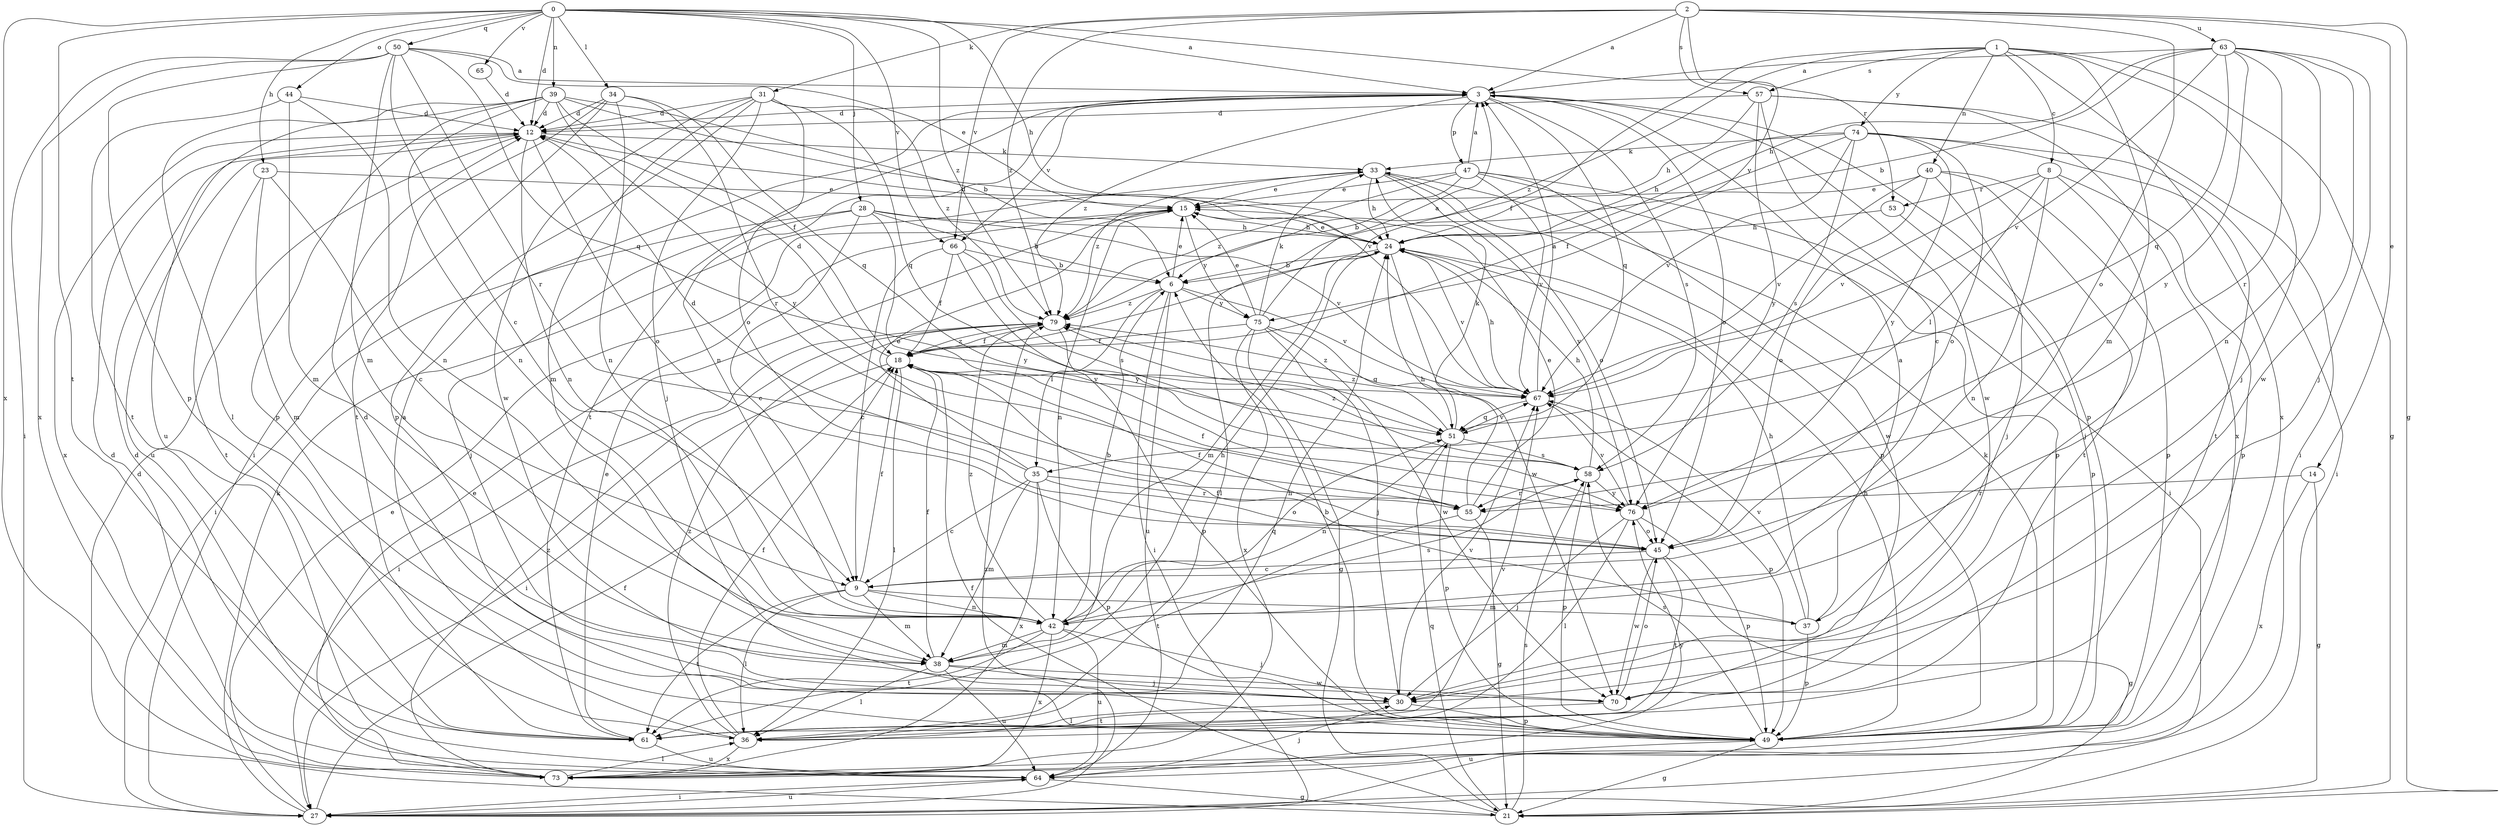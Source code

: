 strict digraph  {
0;
1;
2;
3;
6;
8;
9;
12;
14;
15;
18;
21;
23;
24;
27;
28;
30;
31;
33;
34;
35;
36;
37;
38;
39;
40;
42;
44;
45;
47;
49;
50;
51;
53;
55;
57;
58;
61;
63;
64;
65;
66;
67;
70;
73;
74;
75;
76;
79;
0 -> 3  [label=a];
0 -> 12  [label=d];
0 -> 23  [label=h];
0 -> 24  [label=h];
0 -> 28  [label=j];
0 -> 34  [label=l];
0 -> 39  [label=n];
0 -> 44  [label=o];
0 -> 50  [label=q];
0 -> 53  [label=r];
0 -> 61  [label=t];
0 -> 65  [label=v];
0 -> 66  [label=v];
0 -> 73  [label=x];
0 -> 79  [label=z];
1 -> 8  [label=c];
1 -> 18  [label=f];
1 -> 21  [label=g];
1 -> 30  [label=j];
1 -> 37  [label=m];
1 -> 40  [label=n];
1 -> 57  [label=s];
1 -> 73  [label=x];
1 -> 74  [label=y];
1 -> 79  [label=z];
2 -> 3  [label=a];
2 -> 14  [label=e];
2 -> 21  [label=g];
2 -> 31  [label=k];
2 -> 45  [label=o];
2 -> 57  [label=s];
2 -> 63  [label=u];
2 -> 66  [label=v];
2 -> 75  [label=y];
2 -> 79  [label=z];
3 -> 12  [label=d];
3 -> 42  [label=n];
3 -> 45  [label=o];
3 -> 47  [label=p];
3 -> 49  [label=p];
3 -> 51  [label=q];
3 -> 58  [label=s];
3 -> 61  [label=t];
3 -> 66  [label=v];
3 -> 70  [label=w];
3 -> 79  [label=z];
6 -> 15  [label=e];
6 -> 27  [label=i];
6 -> 35  [label=l];
6 -> 64  [label=u];
6 -> 67  [label=v];
6 -> 75  [label=y];
6 -> 79  [label=z];
8 -> 30  [label=j];
8 -> 35  [label=l];
8 -> 42  [label=n];
8 -> 49  [label=p];
8 -> 53  [label=r];
8 -> 67  [label=v];
9 -> 18  [label=f];
9 -> 36  [label=l];
9 -> 37  [label=m];
9 -> 38  [label=m];
9 -> 42  [label=n];
9 -> 61  [label=t];
12 -> 33  [label=k];
12 -> 42  [label=n];
12 -> 45  [label=o];
12 -> 64  [label=u];
12 -> 73  [label=x];
14 -> 21  [label=g];
14 -> 55  [label=r];
14 -> 73  [label=x];
15 -> 24  [label=h];
15 -> 42  [label=n];
15 -> 75  [label=y];
18 -> 12  [label=d];
18 -> 27  [label=i];
18 -> 36  [label=l];
18 -> 67  [label=v];
18 -> 79  [label=z];
21 -> 12  [label=d];
21 -> 18  [label=f];
21 -> 51  [label=q];
21 -> 58  [label=s];
23 -> 9  [label=c];
23 -> 15  [label=e];
23 -> 38  [label=m];
23 -> 61  [label=t];
24 -> 6  [label=b];
24 -> 12  [label=d];
24 -> 15  [label=e];
24 -> 36  [label=l];
24 -> 38  [label=m];
24 -> 67  [label=v];
24 -> 70  [label=w];
27 -> 15  [label=e];
27 -> 18  [label=f];
27 -> 33  [label=k];
27 -> 64  [label=u];
27 -> 79  [label=z];
28 -> 6  [label=b];
28 -> 9  [label=c];
28 -> 24  [label=h];
28 -> 27  [label=i];
28 -> 30  [label=j];
28 -> 67  [label=v];
28 -> 76  [label=y];
30 -> 12  [label=d];
30 -> 36  [label=l];
30 -> 49  [label=p];
30 -> 67  [label=v];
31 -> 12  [label=d];
31 -> 30  [label=j];
31 -> 38  [label=m];
31 -> 45  [label=o];
31 -> 49  [label=p];
31 -> 51  [label=q];
31 -> 70  [label=w];
31 -> 79  [label=z];
33 -> 15  [label=e];
33 -> 24  [label=h];
33 -> 45  [label=o];
33 -> 49  [label=p];
33 -> 76  [label=y];
33 -> 79  [label=z];
34 -> 12  [label=d];
34 -> 27  [label=i];
34 -> 42  [label=n];
34 -> 51  [label=q];
34 -> 55  [label=r];
34 -> 61  [label=t];
35 -> 9  [label=c];
35 -> 12  [label=d];
35 -> 15  [label=e];
35 -> 38  [label=m];
35 -> 45  [label=o];
35 -> 49  [label=p];
35 -> 55  [label=r];
35 -> 73  [label=x];
36 -> 3  [label=a];
36 -> 18  [label=f];
36 -> 24  [label=h];
36 -> 67  [label=v];
36 -> 73  [label=x];
36 -> 79  [label=z];
37 -> 3  [label=a];
37 -> 18  [label=f];
37 -> 24  [label=h];
37 -> 49  [label=p];
37 -> 67  [label=v];
38 -> 18  [label=f];
38 -> 24  [label=h];
38 -> 30  [label=j];
38 -> 36  [label=l];
38 -> 64  [label=u];
38 -> 70  [label=w];
39 -> 6  [label=b];
39 -> 12  [label=d];
39 -> 18  [label=f];
39 -> 36  [label=l];
39 -> 42  [label=n];
39 -> 49  [label=p];
39 -> 64  [label=u];
39 -> 67  [label=v];
39 -> 76  [label=y];
40 -> 15  [label=e];
40 -> 30  [label=j];
40 -> 45  [label=o];
40 -> 49  [label=p];
40 -> 61  [label=t];
40 -> 67  [label=v];
42 -> 6  [label=b];
42 -> 30  [label=j];
42 -> 38  [label=m];
42 -> 51  [label=q];
42 -> 58  [label=s];
42 -> 61  [label=t];
42 -> 64  [label=u];
42 -> 73  [label=x];
42 -> 79  [label=z];
44 -> 12  [label=d];
44 -> 38  [label=m];
44 -> 42  [label=n];
44 -> 61  [label=t];
45 -> 9  [label=c];
45 -> 18  [label=f];
45 -> 21  [label=g];
45 -> 61  [label=t];
45 -> 70  [label=w];
47 -> 3  [label=a];
47 -> 6  [label=b];
47 -> 15  [label=e];
47 -> 27  [label=i];
47 -> 49  [label=p];
47 -> 67  [label=v];
47 -> 70  [label=w];
47 -> 79  [label=z];
49 -> 6  [label=b];
49 -> 21  [label=g];
49 -> 24  [label=h];
49 -> 33  [label=k];
49 -> 58  [label=s];
49 -> 64  [label=u];
50 -> 3  [label=a];
50 -> 9  [label=c];
50 -> 15  [label=e];
50 -> 27  [label=i];
50 -> 38  [label=m];
50 -> 49  [label=p];
50 -> 51  [label=q];
50 -> 55  [label=r];
50 -> 73  [label=x];
51 -> 33  [label=k];
51 -> 42  [label=n];
51 -> 49  [label=p];
51 -> 58  [label=s];
51 -> 67  [label=v];
51 -> 79  [label=z];
53 -> 24  [label=h];
53 -> 49  [label=p];
55 -> 15  [label=e];
55 -> 18  [label=f];
55 -> 21  [label=g];
55 -> 24  [label=h];
55 -> 61  [label=t];
57 -> 9  [label=c];
57 -> 12  [label=d];
57 -> 24  [label=h];
57 -> 27  [label=i];
57 -> 73  [label=x];
57 -> 76  [label=y];
58 -> 24  [label=h];
58 -> 49  [label=p];
58 -> 55  [label=r];
58 -> 76  [label=y];
58 -> 79  [label=z];
61 -> 15  [label=e];
61 -> 64  [label=u];
63 -> 3  [label=a];
63 -> 6  [label=b];
63 -> 24  [label=h];
63 -> 30  [label=j];
63 -> 42  [label=n];
63 -> 51  [label=q];
63 -> 55  [label=r];
63 -> 67  [label=v];
63 -> 70  [label=w];
63 -> 76  [label=y];
64 -> 12  [label=d];
64 -> 21  [label=g];
64 -> 27  [label=i];
64 -> 30  [label=j];
64 -> 76  [label=y];
65 -> 12  [label=d];
66 -> 6  [label=b];
66 -> 9  [label=c];
66 -> 18  [label=f];
66 -> 58  [label=s];
66 -> 76  [label=y];
67 -> 3  [label=a];
67 -> 24  [label=h];
67 -> 49  [label=p];
67 -> 51  [label=q];
67 -> 79  [label=z];
70 -> 45  [label=o];
70 -> 61  [label=t];
73 -> 12  [label=d];
73 -> 15  [label=e];
73 -> 36  [label=l];
73 -> 79  [label=z];
74 -> 18  [label=f];
74 -> 24  [label=h];
74 -> 27  [label=i];
74 -> 33  [label=k];
74 -> 45  [label=o];
74 -> 58  [label=s];
74 -> 61  [label=t];
74 -> 67  [label=v];
74 -> 76  [label=y];
75 -> 3  [label=a];
75 -> 15  [label=e];
75 -> 18  [label=f];
75 -> 21  [label=g];
75 -> 30  [label=j];
75 -> 33  [label=k];
75 -> 51  [label=q];
75 -> 70  [label=w];
75 -> 73  [label=x];
76 -> 30  [label=j];
76 -> 36  [label=l];
76 -> 45  [label=o];
76 -> 49  [label=p];
76 -> 67  [label=v];
79 -> 18  [label=f];
79 -> 27  [label=i];
79 -> 49  [label=p];
}
